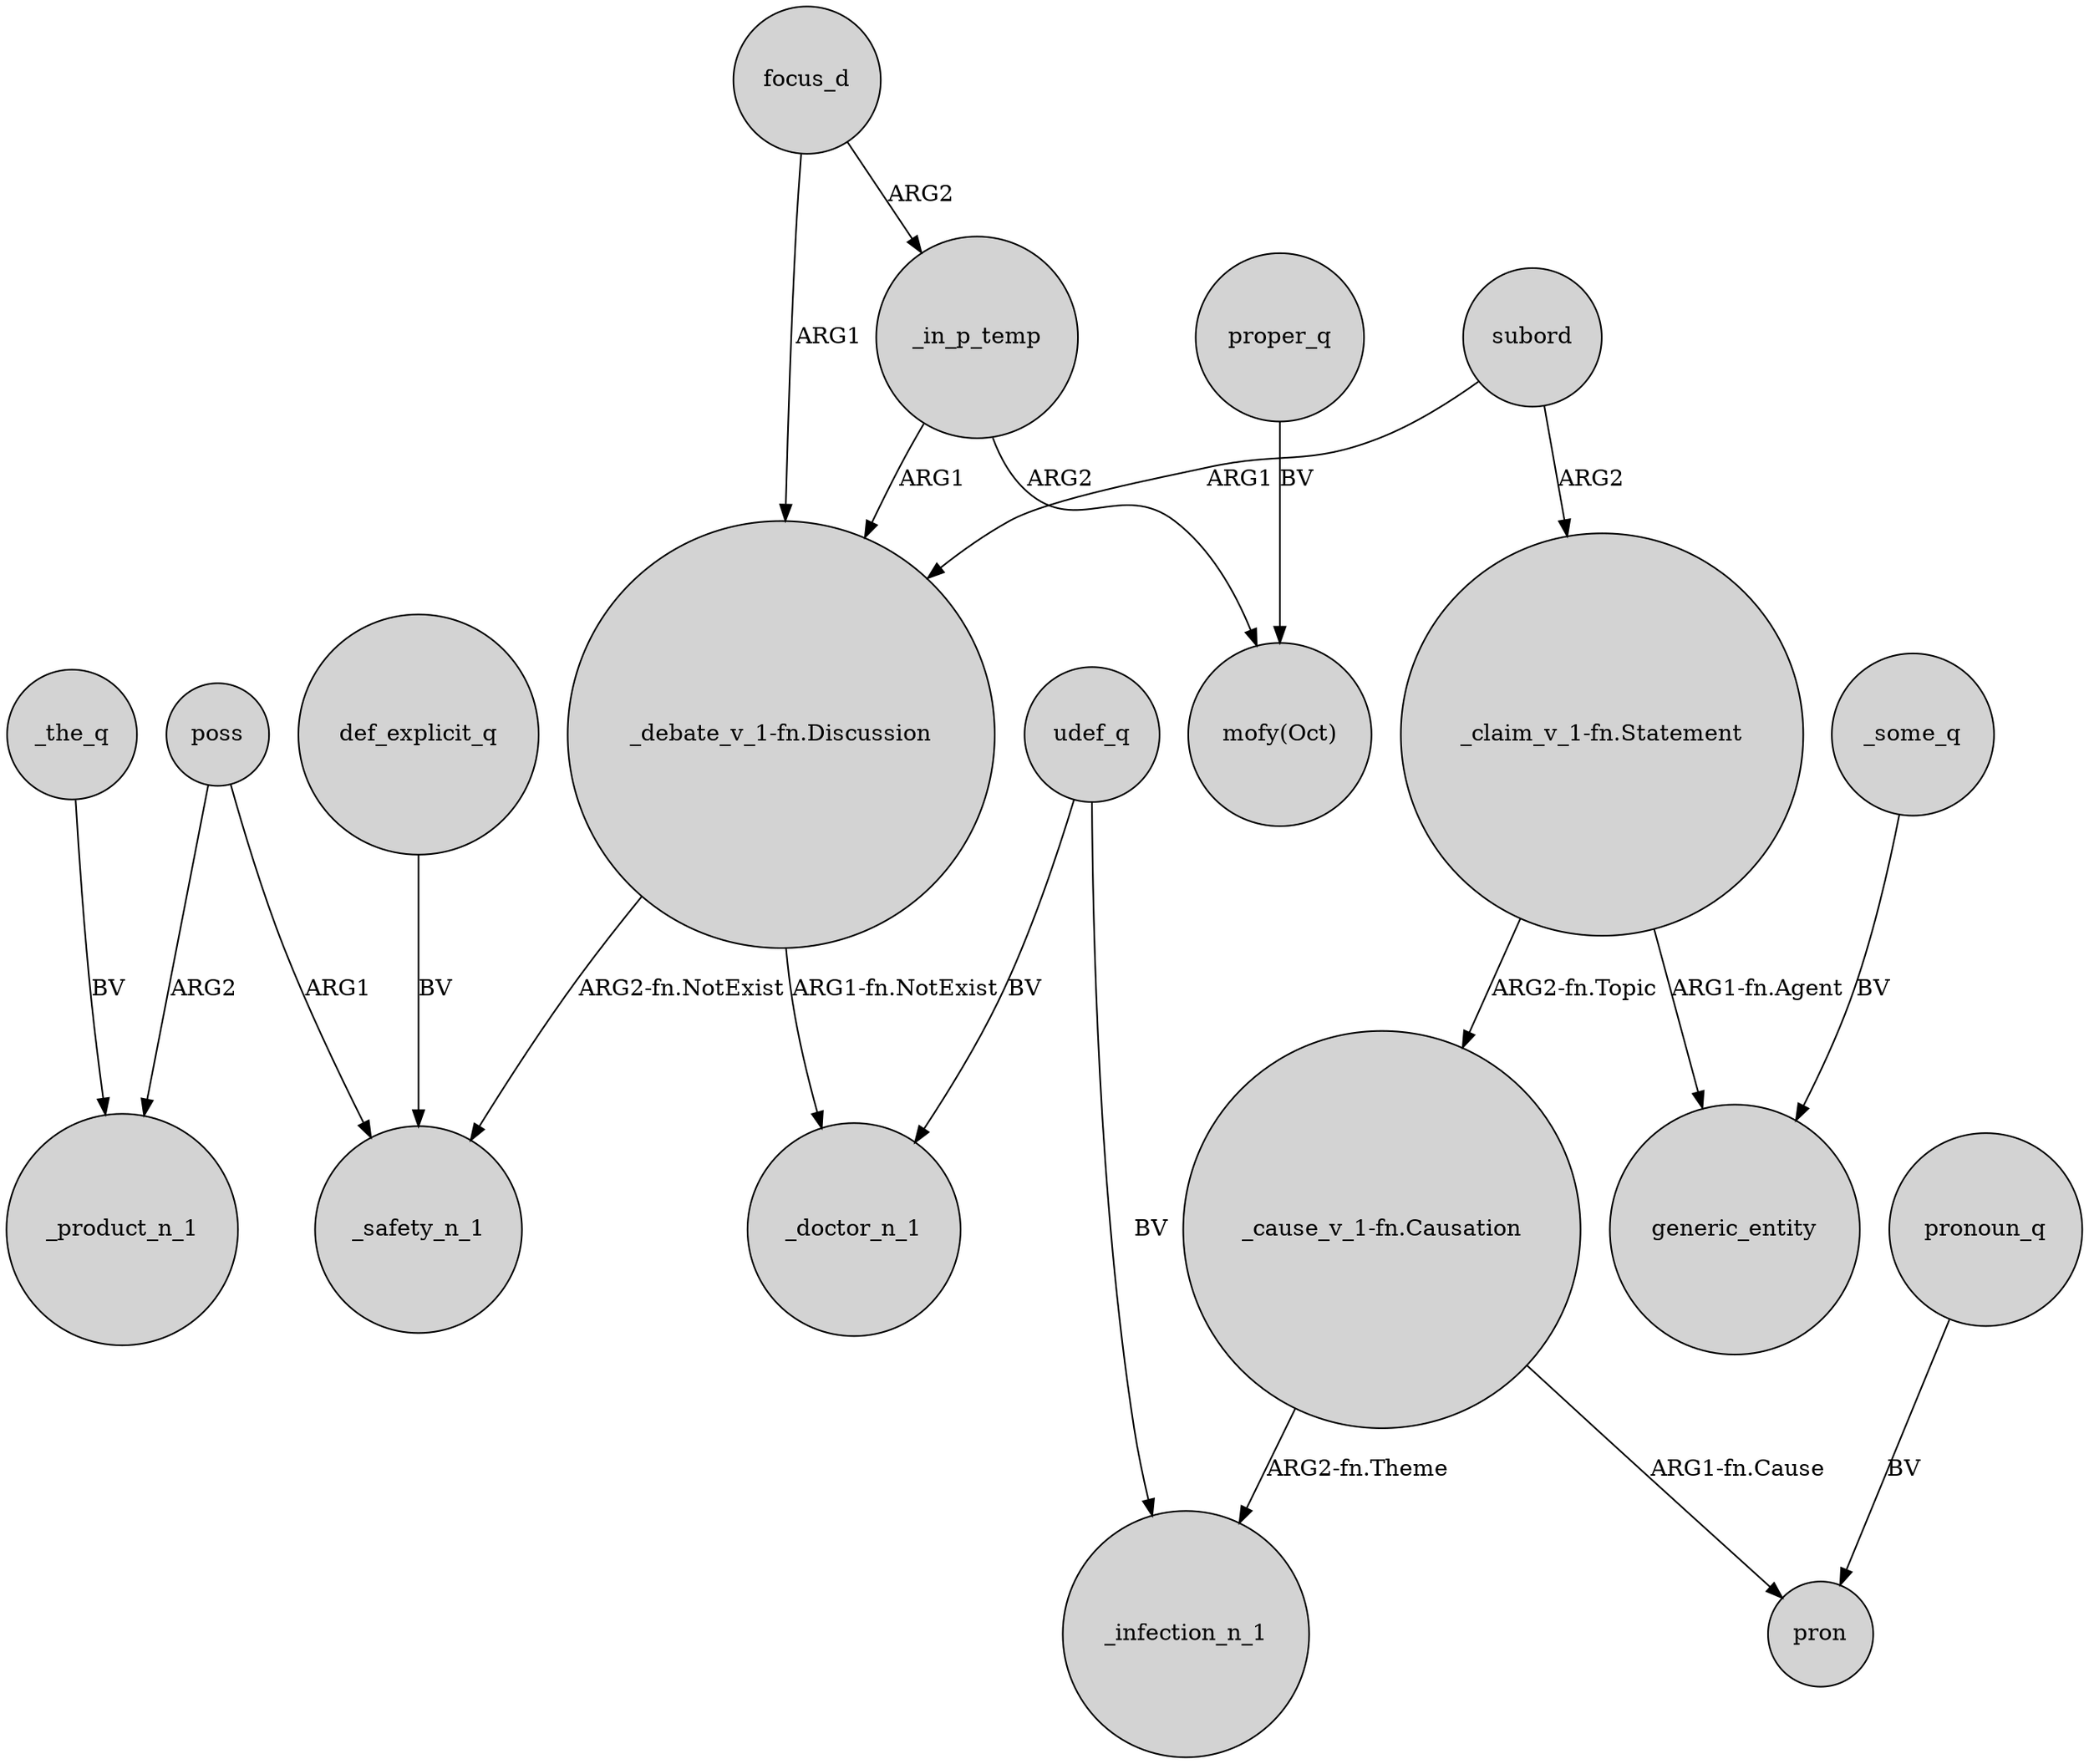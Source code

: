 digraph {
	node [shape=circle style=filled]
	_in_p_temp -> "_debate_v_1-fn.Discussion" [label=ARG1]
	focus_d -> _in_p_temp [label=ARG2]
	"_claim_v_1-fn.Statement" -> "_cause_v_1-fn.Causation" [label="ARG2-fn.Topic"]
	def_explicit_q -> _safety_n_1 [label=BV]
	subord -> "_debate_v_1-fn.Discussion" [label=ARG1]
	_in_p_temp -> "mofy(Oct)" [label=ARG2]
	proper_q -> "mofy(Oct)" [label=BV]
	udef_q -> _doctor_n_1 [label=BV]
	poss -> _product_n_1 [label=ARG2]
	"_debate_v_1-fn.Discussion" -> _safety_n_1 [label="ARG2-fn.NotExist"]
	pronoun_q -> pron [label=BV]
	focus_d -> "_debate_v_1-fn.Discussion" [label=ARG1]
	"_debate_v_1-fn.Discussion" -> _doctor_n_1 [label="ARG1-fn.NotExist"]
	poss -> _safety_n_1 [label=ARG1]
	"_cause_v_1-fn.Causation" -> pron [label="ARG1-fn.Cause"]
	"_cause_v_1-fn.Causation" -> _infection_n_1 [label="ARG2-fn.Theme"]
	subord -> "_claim_v_1-fn.Statement" [label=ARG2]
	_some_q -> generic_entity [label=BV]
	_the_q -> _product_n_1 [label=BV]
	"_claim_v_1-fn.Statement" -> generic_entity [label="ARG1-fn.Agent"]
	udef_q -> _infection_n_1 [label=BV]
}
